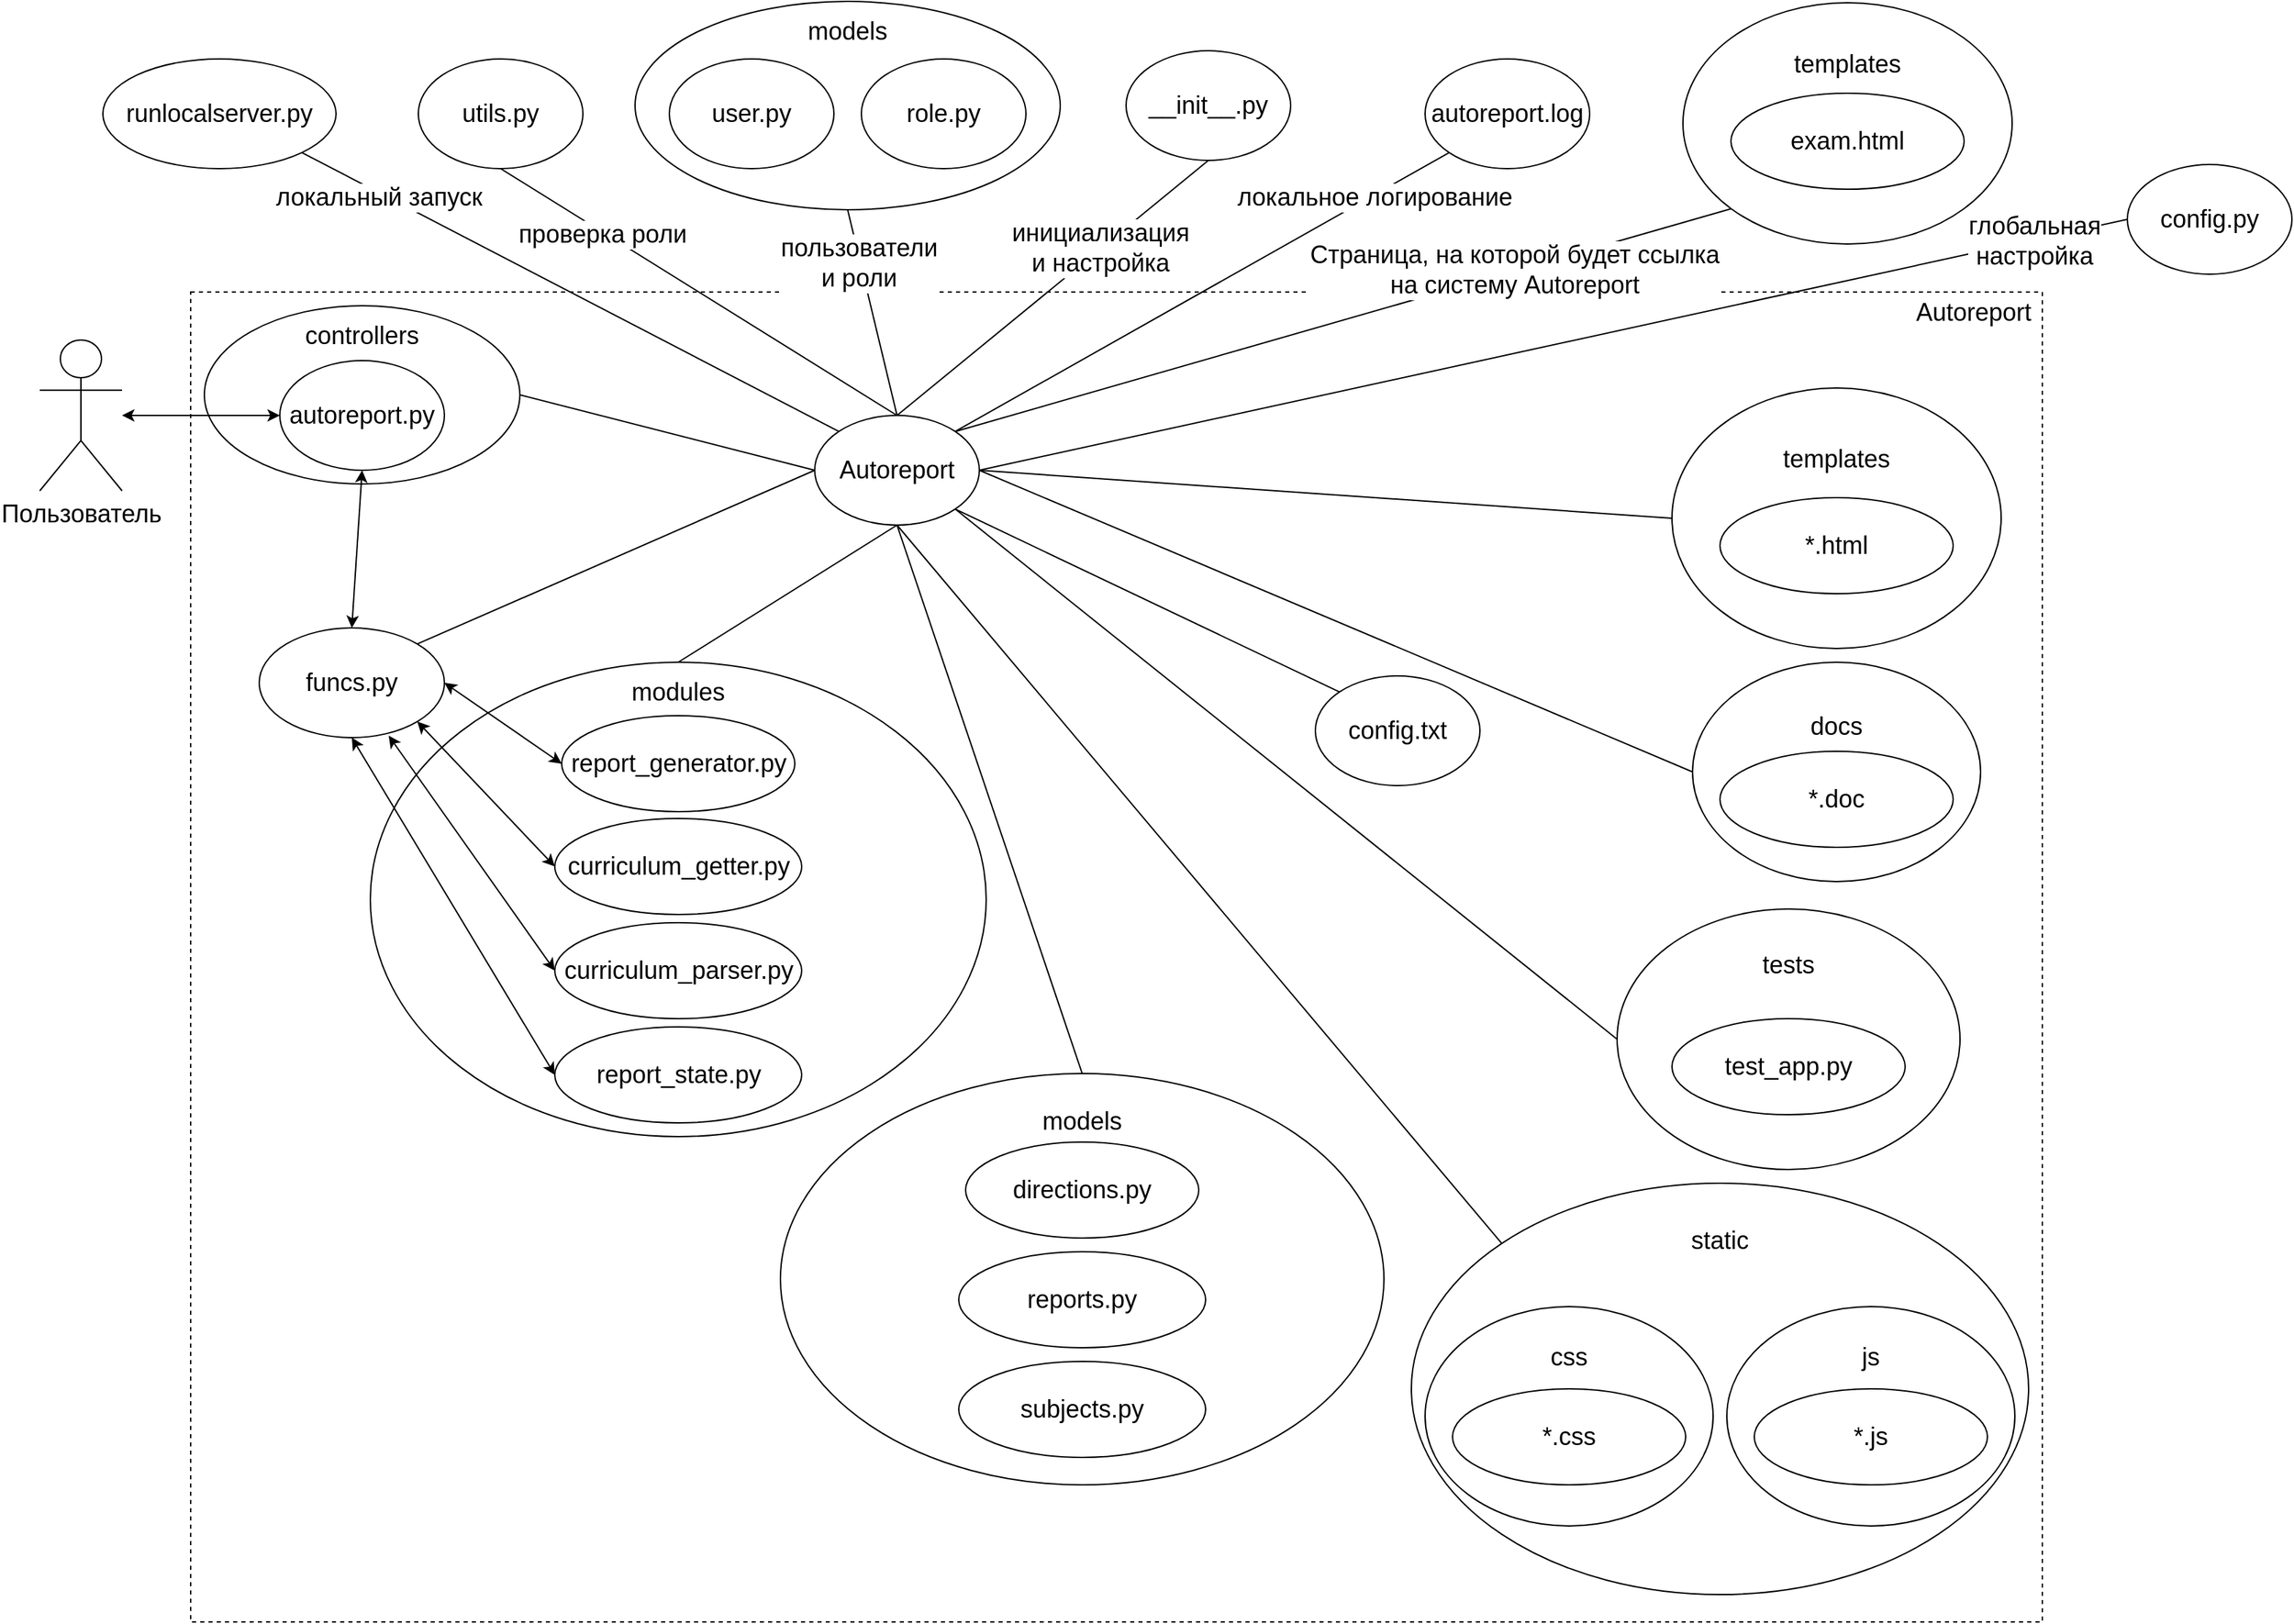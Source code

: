 <mxfile version="21.1.4" type="device">
  <diagram name="Страница 1" id="IZV1Hm3tQNgpVBTpKS9V">
    <mxGraphModel dx="3183" dy="1196" grid="0" gridSize="10" guides="1" tooltips="1" connect="1" arrows="1" fold="1" page="1" pageScale="1" pageWidth="850" pageHeight="1100" math="0" shadow="0">
      <root>
        <mxCell id="0" />
        <mxCell id="1" parent="0" />
        <mxCell id="Ub1_vusqEFFK5saVrgV2-54" value="" style="rounded=0;whiteSpace=wrap;html=1;dashed=1;" parent="1" vertex="1">
          <mxGeometry x="-166" y="936" width="1350" height="970" as="geometry" />
        </mxCell>
        <mxCell id="Ub1_vusqEFFK5saVrgV2-55" style="rounded=0;orthogonalLoop=1;jettySize=auto;html=1;exitX=1;exitY=0.5;exitDx=0;exitDy=0;entryX=0;entryY=0.5;entryDx=0;entryDy=0;endArrow=none;endFill=0;" parent="1" source="Ub1_vusqEFFK5saVrgV2-57" target="Ub1_vusqEFFK5saVrgV2-65" edge="1">
          <mxGeometry relative="1" as="geometry" />
        </mxCell>
        <mxCell id="e946zQjXqCSujgcdU_Z0-1" value="&lt;div&gt;&lt;font style=&quot;font-size: 18px;&quot;&gt;глобальная&lt;/font&gt;&lt;/div&gt;&lt;div&gt;&lt;font style=&quot;font-size: 18px;&quot;&gt;настройка&lt;br&gt;&lt;/font&gt;&lt;/div&gt;" style="edgeLabel;html=1;align=center;verticalAlign=middle;resizable=0;points=[];" vertex="1" connectable="0" parent="Ub1_vusqEFFK5saVrgV2-55">
          <mxGeometry x="0.655" y="-6" relative="1" as="geometry">
            <mxPoint x="75" y="-22" as="offset" />
          </mxGeometry>
        </mxCell>
        <mxCell id="Ub1_vusqEFFK5saVrgV2-56" style="rounded=0;orthogonalLoop=1;jettySize=auto;html=1;exitX=0;exitY=0.5;exitDx=0;exitDy=0;entryX=1;entryY=0.5;entryDx=0;entryDy=0;endArrow=none;endFill=0;" parent="1" source="Ub1_vusqEFFK5saVrgV2-57" target="Ub1_vusqEFFK5saVrgV2-59" edge="1">
          <mxGeometry relative="1" as="geometry" />
        </mxCell>
        <mxCell id="Ub1_vusqEFFK5saVrgV2-57" value="&lt;font style=&quot;font-size: 18px;&quot;&gt;Autoreport&lt;/font&gt;" style="ellipse;whiteSpace=wrap;html=1;" parent="1" vertex="1">
          <mxGeometry x="289" y="1026" width="120" height="80" as="geometry" />
        </mxCell>
        <mxCell id="Ub1_vusqEFFK5saVrgV2-58" value="&lt;div&gt;&lt;font style=&quot;font-size: 18px;&quot;&gt;templates&lt;br&gt;&lt;/font&gt;&lt;/div&gt;&lt;div&gt;&lt;font style=&quot;font-size: 18px;&quot;&gt;&lt;br&gt;&lt;/font&gt;&lt;/div&gt;&lt;div&gt;&lt;font style=&quot;font-size: 18px;&quot;&gt;&lt;br&gt;&lt;/font&gt;&lt;/div&gt;&lt;div&gt;&lt;font style=&quot;font-size: 18px;&quot;&gt;&lt;br&gt;&lt;/font&gt;&lt;/div&gt;&lt;div&gt;&lt;font style=&quot;font-size: 18px;&quot;&gt;&lt;br&gt;&lt;/font&gt;&lt;/div&gt;" style="ellipse;whiteSpace=wrap;html=1;" parent="1" vertex="1">
          <mxGeometry x="914" y="1006" width="240" height="190" as="geometry" />
        </mxCell>
        <mxCell id="Ub1_vusqEFFK5saVrgV2-59" value="&lt;div&gt;&lt;font style=&quot;font-size: 18px;&quot;&gt;controllers&lt;/font&gt;&lt;/div&gt;&lt;div&gt;&lt;font style=&quot;font-size: 18px;&quot;&gt;&lt;br&gt;&lt;/font&gt;&lt;/div&gt;&lt;div&gt;&lt;font style=&quot;font-size: 18px;&quot;&gt;&lt;br&gt;&lt;/font&gt;&lt;/div&gt;&lt;div&gt;&lt;font style=&quot;font-size: 18px;&quot;&gt;&lt;br&gt;&lt;/font&gt;&lt;/div&gt;&lt;div&gt;&lt;font style=&quot;font-size: 18px;&quot;&gt;&lt;br&gt;&lt;/font&gt;&lt;/div&gt;" style="ellipse;whiteSpace=wrap;html=1;" parent="1" vertex="1">
          <mxGeometry x="-156" y="946" width="230" height="130" as="geometry" />
        </mxCell>
        <mxCell id="Ub1_vusqEFFK5saVrgV2-60" value="&lt;div&gt;&lt;font style=&quot;font-size: 18px;&quot;&gt;static&lt;br&gt;&lt;/font&gt;&lt;/div&gt;&lt;div&gt;&lt;font style=&quot;font-size: 18px;&quot;&gt;&lt;br&gt;&lt;/font&gt;&lt;/div&gt;&lt;div&gt;&lt;font style=&quot;font-size: 18px;&quot;&gt;&lt;br&gt;&lt;/font&gt;&lt;/div&gt;&lt;div&gt;&lt;font style=&quot;font-size: 18px;&quot;&gt;&lt;br&gt;&lt;/font&gt;&lt;/div&gt;&lt;div&gt;&lt;font style=&quot;font-size: 18px;&quot;&gt;&lt;br&gt;&lt;/font&gt;&lt;/div&gt;&lt;div&gt;&lt;font style=&quot;font-size: 18px;&quot;&gt;&lt;br&gt;&lt;/font&gt;&lt;/div&gt;&lt;div&gt;&lt;font style=&quot;font-size: 18px;&quot;&gt;&lt;br&gt;&lt;/font&gt;&lt;/div&gt;&lt;div&gt;&lt;font style=&quot;font-size: 18px;&quot;&gt;&lt;br&gt;&lt;/font&gt;&lt;/div&gt;&lt;div&gt;&lt;font style=&quot;font-size: 18px;&quot;&gt;&lt;br&gt;&lt;/font&gt;&lt;/div&gt;&lt;div&gt;&lt;font style=&quot;font-size: 18px;&quot;&gt;&lt;br&gt;&lt;/font&gt;&lt;/div&gt;&lt;div&gt;&lt;font style=&quot;font-size: 18px;&quot;&gt;&lt;br&gt;&lt;/font&gt;&lt;/div&gt;" style="ellipse;whiteSpace=wrap;html=1;" parent="1" vertex="1">
          <mxGeometry x="724" y="1586" width="450" height="300" as="geometry" />
        </mxCell>
        <mxCell id="Ub1_vusqEFFK5saVrgV2-61" value="&lt;font style=&quot;font-size: 18px;&quot;&gt;autoreport.py&lt;/font&gt;" style="ellipse;whiteSpace=wrap;html=1;" parent="1" vertex="1">
          <mxGeometry x="-101" y="986" width="120" height="80" as="geometry" />
        </mxCell>
        <mxCell id="Ub1_vusqEFFK5saVrgV2-62" value="&lt;font style=&quot;font-size: 18px;&quot;&gt;funcs.py&lt;/font&gt;" style="ellipse;whiteSpace=wrap;html=1;" parent="1" vertex="1">
          <mxGeometry x="-116" y="1181" width="135" height="80" as="geometry" />
        </mxCell>
        <mxCell id="Ub1_vusqEFFK5saVrgV2-63" value="&lt;div&gt;&lt;font style=&quot;font-size: 18px;&quot;&gt;tests&lt;br&gt;&lt;/font&gt;&lt;/div&gt;&lt;div&gt;&lt;font style=&quot;font-size: 18px;&quot;&gt;&lt;br&gt;&lt;/font&gt;&lt;/div&gt;&lt;div&gt;&lt;font style=&quot;font-size: 18px;&quot;&gt;&lt;br&gt;&lt;/font&gt;&lt;/div&gt;&lt;div&gt;&lt;font style=&quot;font-size: 18px;&quot;&gt;&lt;br&gt;&lt;/font&gt;&lt;/div&gt;&lt;div&gt;&lt;font style=&quot;font-size: 18px;&quot;&gt;&lt;br&gt;&lt;/font&gt;&lt;/div&gt;&lt;div&gt;&lt;font style=&quot;font-size: 18px;&quot;&gt;&lt;br&gt;&lt;/font&gt;&lt;/div&gt;" style="ellipse;whiteSpace=wrap;html=1;" parent="1" vertex="1">
          <mxGeometry x="874" y="1386" width="250" height="190" as="geometry" />
        </mxCell>
        <mxCell id="Ub1_vusqEFFK5saVrgV2-64" value="&lt;div&gt;&lt;font style=&quot;font-size: 18px;&quot;&gt;docs&lt;br&gt;&lt;/font&gt;&lt;/div&gt;&lt;div&gt;&lt;font style=&quot;font-size: 18px;&quot;&gt;&lt;br&gt;&lt;/font&gt;&lt;/div&gt;&lt;div&gt;&lt;font style=&quot;font-size: 18px;&quot;&gt;&lt;br&gt;&lt;/font&gt;&lt;/div&gt;&lt;div&gt;&lt;font style=&quot;font-size: 18px;&quot;&gt;&lt;br&gt;&lt;/font&gt;&lt;/div&gt;" style="ellipse;whiteSpace=wrap;html=1;" parent="1" vertex="1">
          <mxGeometry x="929" y="1206" width="210" height="160" as="geometry" />
        </mxCell>
        <mxCell id="Ub1_vusqEFFK5saVrgV2-65" value="&lt;font style=&quot;font-size: 18px;&quot;&gt;config.py&lt;/font&gt;" style="ellipse;whiteSpace=wrap;html=1;" parent="1" vertex="1">
          <mxGeometry x="1246" y="843" width="120" height="80" as="geometry" />
        </mxCell>
        <mxCell id="Ub1_vusqEFFK5saVrgV2-66" value="&lt;font style=&quot;font-size: 18px;&quot;&gt;config.txt&lt;/font&gt;" style="ellipse;whiteSpace=wrap;html=1;" parent="1" vertex="1">
          <mxGeometry x="654" y="1216" width="120" height="80" as="geometry" />
        </mxCell>
        <mxCell id="Ub1_vusqEFFK5saVrgV2-67" style="rounded=0;orthogonalLoop=1;jettySize=auto;html=1;exitX=0;exitY=0.5;exitDx=0;exitDy=0;entryX=1;entryY=0;entryDx=0;entryDy=0;endArrow=none;endFill=0;" parent="1" source="Ub1_vusqEFFK5saVrgV2-57" target="Ub1_vusqEFFK5saVrgV2-62" edge="1">
          <mxGeometry relative="1" as="geometry">
            <mxPoint x="299" y="1076" as="sourcePoint" />
            <mxPoint x="214" y="1036" as="targetPoint" />
          </mxGeometry>
        </mxCell>
        <mxCell id="Ub1_vusqEFFK5saVrgV2-68" style="rounded=0;orthogonalLoop=1;jettySize=auto;html=1;exitX=1;exitY=1;exitDx=0;exitDy=0;entryX=0;entryY=0;entryDx=0;entryDy=0;endArrow=none;endFill=0;" parent="1" source="Ub1_vusqEFFK5saVrgV2-57" target="Ub1_vusqEFFK5saVrgV2-66" edge="1">
          <mxGeometry relative="1" as="geometry">
            <mxPoint x="401" y="1104" as="sourcePoint" />
            <mxPoint x="542" y="1418" as="targetPoint" />
          </mxGeometry>
        </mxCell>
        <mxCell id="Ub1_vusqEFFK5saVrgV2-69" style="rounded=0;orthogonalLoop=1;jettySize=auto;html=1;exitX=1;exitY=1;exitDx=0;exitDy=0;entryX=0;entryY=0.5;entryDx=0;entryDy=0;endArrow=none;endFill=0;" parent="1" source="Ub1_vusqEFFK5saVrgV2-57" target="Ub1_vusqEFFK5saVrgV2-63" edge="1">
          <mxGeometry relative="1" as="geometry">
            <mxPoint x="401" y="1104" as="sourcePoint" />
            <mxPoint x="582" y="1328" as="targetPoint" />
          </mxGeometry>
        </mxCell>
        <mxCell id="Ub1_vusqEFFK5saVrgV2-70" style="rounded=0;orthogonalLoop=1;jettySize=auto;html=1;exitX=1;exitY=0.5;exitDx=0;exitDy=0;entryX=0;entryY=0.5;entryDx=0;entryDy=0;endArrow=none;endFill=0;" parent="1" source="Ub1_vusqEFFK5saVrgV2-57" target="Ub1_vusqEFFK5saVrgV2-64" edge="1">
          <mxGeometry relative="1" as="geometry">
            <mxPoint x="401" y="1104" as="sourcePoint" />
            <mxPoint x="604" y="1276" as="targetPoint" />
          </mxGeometry>
        </mxCell>
        <mxCell id="Ub1_vusqEFFK5saVrgV2-71" style="rounded=0;orthogonalLoop=1;jettySize=auto;html=1;exitX=0.5;exitY=1;exitDx=0;exitDy=0;entryX=0;entryY=0;entryDx=0;entryDy=0;endArrow=none;endFill=0;" parent="1" source="Ub1_vusqEFFK5saVrgV2-57" target="Ub1_vusqEFFK5saVrgV2-60" edge="1">
          <mxGeometry relative="1" as="geometry">
            <mxPoint x="419" y="1076" as="sourcePoint" />
            <mxPoint x="624" y="1186" as="targetPoint" />
          </mxGeometry>
        </mxCell>
        <mxCell id="Ub1_vusqEFFK5saVrgV2-72" style="rounded=0;orthogonalLoop=1;jettySize=auto;html=1;exitX=1;exitY=0.5;exitDx=0;exitDy=0;entryX=0;entryY=0.5;entryDx=0;entryDy=0;endArrow=none;endFill=0;" parent="1" source="Ub1_vusqEFFK5saVrgV2-57" target="Ub1_vusqEFFK5saVrgV2-58" edge="1">
          <mxGeometry relative="1" as="geometry">
            <mxPoint x="419" y="1076" as="sourcePoint" />
            <mxPoint x="494" y="1026" as="targetPoint" />
          </mxGeometry>
        </mxCell>
        <mxCell id="Ub1_vusqEFFK5saVrgV2-73" value="&lt;font style=&quot;font-size: 18px;&quot;&gt;Autoreport&lt;/font&gt;" style="text;html=1;strokeColor=none;fillColor=none;align=center;verticalAlign=middle;whiteSpace=wrap;rounded=0;" parent="1" vertex="1">
          <mxGeometry x="1084" y="936" width="100" height="30" as="geometry" />
        </mxCell>
        <mxCell id="Ub1_vusqEFFK5saVrgV2-74" value="&lt;font style=&quot;font-size: 18px;&quot;&gt;Пользователь&lt;/font&gt;" style="shape=umlActor;verticalLabelPosition=bottom;verticalAlign=top;html=1;outlineConnect=0;" parent="1" vertex="1">
          <mxGeometry x="-276" y="971" width="60" height="110" as="geometry" />
        </mxCell>
        <mxCell id="Ub1_vusqEFFK5saVrgV2-75" style="rounded=0;orthogonalLoop=1;jettySize=auto;html=1;entryX=0;entryY=0.5;entryDx=0;entryDy=0;startArrow=classic;startFill=1;" parent="1" source="Ub1_vusqEFFK5saVrgV2-74" target="Ub1_vusqEFFK5saVrgV2-61" edge="1">
          <mxGeometry relative="1" as="geometry">
            <mxPoint x="104" y="1116" as="sourcePoint" />
            <mxPoint x="139" y="1136" as="targetPoint" />
          </mxGeometry>
        </mxCell>
        <mxCell id="Ub1_vusqEFFK5saVrgV2-76" value="&lt;font style=&quot;font-size: 18px;&quot;&gt;autoreport.log&lt;/font&gt;" style="ellipse;whiteSpace=wrap;html=1;" parent="1" vertex="1">
          <mxGeometry x="734" y="766" width="120" height="80" as="geometry" />
        </mxCell>
        <mxCell id="Ub1_vusqEFFK5saVrgV2-77" value="&lt;font style=&quot;font-size: 18px;&quot;&gt;__init__.py&lt;/font&gt;" style="ellipse;whiteSpace=wrap;html=1;" parent="1" vertex="1">
          <mxGeometry x="516" y="760" width="120" height="80" as="geometry" />
        </mxCell>
        <mxCell id="Ub1_vusqEFFK5saVrgV2-78" value="&lt;font style=&quot;font-size: 18px;&quot;&gt;runlocalserver.py&lt;/font&gt;" style="ellipse;whiteSpace=wrap;html=1;" parent="1" vertex="1">
          <mxGeometry x="-230" y="766" width="170" height="80" as="geometry" />
        </mxCell>
        <mxCell id="Ub1_vusqEFFK5saVrgV2-79" style="rounded=0;orthogonalLoop=1;jettySize=auto;html=1;exitX=1;exitY=0;exitDx=0;exitDy=0;entryX=0;entryY=1;entryDx=0;entryDy=0;endArrow=none;endFill=0;" parent="1" source="Ub1_vusqEFFK5saVrgV2-57" target="Ub1_vusqEFFK5saVrgV2-76" edge="1">
          <mxGeometry relative="1" as="geometry">
            <mxPoint x="419" y="1076" as="sourcePoint" />
            <mxPoint x="494" y="1026" as="targetPoint" />
          </mxGeometry>
        </mxCell>
        <mxCell id="Ub1_vusqEFFK5saVrgV2-80" value="&lt;font style=&quot;font-size: 18px;&quot;&gt;локальное логирование&lt;br&gt;&lt;/font&gt;" style="edgeLabel;html=1;align=center;verticalAlign=middle;resizable=0;points=[];" parent="Ub1_vusqEFFK5saVrgV2-79" vertex="1" connectable="0">
          <mxGeometry x="0.384" y="-1" relative="1" as="geometry">
            <mxPoint x="56" y="-31" as="offset" />
          </mxGeometry>
        </mxCell>
        <mxCell id="Ub1_vusqEFFK5saVrgV2-81" style="rounded=0;orthogonalLoop=1;jettySize=auto;html=1;exitX=0.5;exitY=0;exitDx=0;exitDy=0;entryX=0.5;entryY=1;entryDx=0;entryDy=0;endArrow=none;endFill=0;" parent="1" source="Ub1_vusqEFFK5saVrgV2-57" target="Ub1_vusqEFFK5saVrgV2-77" edge="1">
          <mxGeometry relative="1" as="geometry">
            <mxPoint x="401" y="1048" as="sourcePoint" />
            <mxPoint x="437" y="944" as="targetPoint" />
          </mxGeometry>
        </mxCell>
        <mxCell id="Ub1_vusqEFFK5saVrgV2-82" value="&lt;div&gt;&lt;font style=&quot;font-size: 18px;&quot;&gt;инициализация&lt;/font&gt;&lt;/div&gt;&lt;div&gt;&lt;font style=&quot;font-size: 18px;&quot;&gt;и настройка&lt;/font&gt;&lt;/div&gt;" style="edgeLabel;html=1;align=center;verticalAlign=middle;resizable=0;points=[];" parent="Ub1_vusqEFFK5saVrgV2-81" vertex="1" connectable="0">
          <mxGeometry x="0.308" y="1" relative="1" as="geometry">
            <mxPoint as="offset" />
          </mxGeometry>
        </mxCell>
        <mxCell id="Ub1_vusqEFFK5saVrgV2-83" style="rounded=0;orthogonalLoop=1;jettySize=auto;html=1;exitX=0;exitY=0;exitDx=0;exitDy=0;entryX=1;entryY=1;entryDx=0;entryDy=0;endArrow=none;endFill=0;" parent="1" source="Ub1_vusqEFFK5saVrgV2-57" target="Ub1_vusqEFFK5saVrgV2-78" edge="1">
          <mxGeometry relative="1" as="geometry">
            <mxPoint x="401" y="1048" as="sourcePoint" />
            <mxPoint x="482" y="954" as="targetPoint" />
          </mxGeometry>
        </mxCell>
        <mxCell id="Ub1_vusqEFFK5saVrgV2-84" value="&lt;font style=&quot;font-size: 18px;&quot;&gt;локальный запуск&lt;br&gt;&lt;/font&gt;" style="edgeLabel;html=1;align=center;verticalAlign=middle;resizable=0;points=[];" parent="Ub1_vusqEFFK5saVrgV2-83" vertex="1" connectable="0">
          <mxGeometry x="0.711" y="4" relative="1" as="geometry">
            <mxPoint x="1" as="offset" />
          </mxGeometry>
        </mxCell>
        <mxCell id="Ub1_vusqEFFK5saVrgV2-85" value="&lt;font style=&quot;font-size: 18px;&quot;&gt;utils.py&lt;/font&gt;" style="ellipse;whiteSpace=wrap;html=1;" parent="1" vertex="1">
          <mxGeometry y="766" width="120" height="80" as="geometry" />
        </mxCell>
        <mxCell id="Ub1_vusqEFFK5saVrgV2-86" style="rounded=0;orthogonalLoop=1;jettySize=auto;html=1;exitX=0.5;exitY=0;exitDx=0;exitDy=0;entryX=0.5;entryY=1;entryDx=0;entryDy=0;endArrow=none;endFill=0;" parent="1" source="Ub1_vusqEFFK5saVrgV2-57" target="Ub1_vusqEFFK5saVrgV2-85" edge="1">
          <mxGeometry relative="1" as="geometry">
            <mxPoint x="359" y="1036" as="sourcePoint" />
            <mxPoint x="474" y="926" as="targetPoint" />
          </mxGeometry>
        </mxCell>
        <mxCell id="Ub1_vusqEFFK5saVrgV2-87" value="&lt;font style=&quot;font-size: 18px;&quot;&gt;проверка роли&lt;br&gt;&lt;/font&gt;" style="edgeLabel;html=1;align=center;verticalAlign=middle;resizable=0;points=[];" parent="Ub1_vusqEFFK5saVrgV2-86" vertex="1" connectable="0">
          <mxGeometry x="0.482" y="1" relative="1" as="geometry">
            <mxPoint as="offset" />
          </mxGeometry>
        </mxCell>
        <mxCell id="Ub1_vusqEFFK5saVrgV2-88" style="rounded=0;orthogonalLoop=1;jettySize=auto;html=1;exitX=0.5;exitY=1;exitDx=0;exitDy=0;entryX=0.5;entryY=0;entryDx=0;entryDy=0;startArrow=classic;startFill=1;" parent="1" source="Ub1_vusqEFFK5saVrgV2-61" target="Ub1_vusqEFFK5saVrgV2-62" edge="1">
          <mxGeometry relative="1" as="geometry">
            <mxPoint x="89" y="1326" as="sourcePoint" />
            <mxPoint x="159" y="1164" as="targetPoint" />
          </mxGeometry>
        </mxCell>
        <mxCell id="Ub1_vusqEFFK5saVrgV2-89" value="&lt;div&gt;&lt;font style=&quot;font-size: 18px;&quot;&gt;modules&lt;br&gt;&lt;/font&gt;&lt;/div&gt;&lt;div&gt;&lt;font style=&quot;font-size: 18px;&quot;&gt;&lt;br&gt;&lt;/font&gt;&lt;/div&gt;&lt;div&gt;&lt;font style=&quot;font-size: 18px;&quot;&gt;&lt;br&gt;&lt;/font&gt;&lt;/div&gt;&lt;div&gt;&lt;font style=&quot;font-size: 18px;&quot;&gt;&lt;br&gt;&lt;/font&gt;&lt;/div&gt;&lt;div&gt;&lt;font style=&quot;font-size: 18px;&quot;&gt;&lt;br&gt;&lt;/font&gt;&lt;/div&gt;&lt;div&gt;&lt;font style=&quot;font-size: 18px;&quot;&gt;&lt;br&gt;&lt;/font&gt;&lt;/div&gt;&lt;div&gt;&lt;font style=&quot;font-size: 18px;&quot;&gt;&lt;br&gt;&lt;/font&gt;&lt;/div&gt;&lt;div&gt;&lt;font style=&quot;font-size: 18px;&quot;&gt;&lt;br&gt;&lt;/font&gt;&lt;/div&gt;&lt;div&gt;&lt;font style=&quot;font-size: 18px;&quot;&gt;&lt;br&gt;&lt;/font&gt;&lt;/div&gt;&lt;div&gt;&lt;br&gt;&lt;/div&gt;&lt;div&gt;&lt;br&gt;&lt;/div&gt;&lt;div&gt;&lt;br&gt;&lt;/div&gt;&lt;div&gt;&lt;br&gt;&lt;/div&gt;&lt;div&gt;&lt;br&gt;&lt;/div&gt;&lt;div&gt;&lt;br&gt;&lt;/div&gt;&lt;div&gt;&lt;br&gt;&lt;/div&gt;&lt;div&gt;&lt;br&gt;&lt;/div&gt;&lt;div&gt;&lt;br&gt;&lt;/div&gt;" style="ellipse;whiteSpace=wrap;html=1;" parent="1" vertex="1">
          <mxGeometry x="-35" y="1206" width="449" height="346" as="geometry" />
        </mxCell>
        <mxCell id="Ub1_vusqEFFK5saVrgV2-90" value="&lt;font style=&quot;font-size: 18px;&quot;&gt;curriculum_getter.py&lt;/font&gt;" style="ellipse;whiteSpace=wrap;html=1;" parent="1" vertex="1">
          <mxGeometry x="99.5" y="1320" width="180" height="70" as="geometry" />
        </mxCell>
        <mxCell id="Ub1_vusqEFFK5saVrgV2-91" value="&lt;font style=&quot;font-size: 18px;&quot;&gt;curriculum_parser.py&lt;/font&gt;" style="ellipse;whiteSpace=wrap;html=1;" parent="1" vertex="1">
          <mxGeometry x="99.5" y="1396" width="180" height="70" as="geometry" />
        </mxCell>
        <mxCell id="Ub1_vusqEFFK5saVrgV2-92" value="&lt;font style=&quot;font-size: 18px;&quot;&gt;report_generator.py&lt;/font&gt;" style="ellipse;whiteSpace=wrap;html=1;" parent="1" vertex="1">
          <mxGeometry x="104.5" y="1245" width="170" height="70" as="geometry" />
        </mxCell>
        <mxCell id="Ub1_vusqEFFK5saVrgV2-93" style="rounded=0;orthogonalLoop=1;jettySize=auto;html=1;exitX=0.5;exitY=1;exitDx=0;exitDy=0;entryX=0.5;entryY=0;entryDx=0;entryDy=0;endArrow=none;endFill=0;" parent="1" source="Ub1_vusqEFFK5saVrgV2-57" target="Ub1_vusqEFFK5saVrgV2-89" edge="1">
          <mxGeometry relative="1" as="geometry">
            <mxPoint x="299" y="1076" as="sourcePoint" />
            <mxPoint x="9" y="1203" as="targetPoint" />
          </mxGeometry>
        </mxCell>
        <mxCell id="Ub1_vusqEFFK5saVrgV2-94" style="rounded=0;orthogonalLoop=1;jettySize=auto;html=1;exitX=0;exitY=0.5;exitDx=0;exitDy=0;entryX=1;entryY=0.5;entryDx=0;entryDy=0;startArrow=classic;startFill=1;" parent="1" source="Ub1_vusqEFFK5saVrgV2-92" target="Ub1_vusqEFFK5saVrgV2-62" edge="1">
          <mxGeometry relative="1" as="geometry">
            <mxPoint x="-31" y="1076" as="sourcePoint" />
            <mxPoint x="-38" y="1191" as="targetPoint" />
          </mxGeometry>
        </mxCell>
        <mxCell id="Ub1_vusqEFFK5saVrgV2-95" style="rounded=0;orthogonalLoop=1;jettySize=auto;html=1;exitX=0;exitY=0.5;exitDx=0;exitDy=0;entryX=1;entryY=1;entryDx=0;entryDy=0;startArrow=classic;startFill=1;" parent="1" source="Ub1_vusqEFFK5saVrgV2-90" target="Ub1_vusqEFFK5saVrgV2-62" edge="1">
          <mxGeometry relative="1" as="geometry">
            <mxPoint x="139" y="1291" as="sourcePoint" />
            <mxPoint x="9" y="1259" as="targetPoint" />
          </mxGeometry>
        </mxCell>
        <mxCell id="Ub1_vusqEFFK5saVrgV2-96" style="rounded=0;orthogonalLoop=1;jettySize=auto;html=1;exitX=0;exitY=0.5;exitDx=0;exitDy=0;entryX=0.699;entryY=0.982;entryDx=0;entryDy=0;startArrow=classic;startFill=1;entryPerimeter=0;" parent="1" source="Ub1_vusqEFFK5saVrgV2-91" target="Ub1_vusqEFFK5saVrgV2-62" edge="1">
          <mxGeometry relative="1" as="geometry">
            <mxPoint x="134" y="1371" as="sourcePoint" />
            <mxPoint x="9" y="1259" as="targetPoint" />
          </mxGeometry>
        </mxCell>
        <mxCell id="Ub1_vusqEFFK5saVrgV2-97" value="&lt;div&gt;&lt;font style=&quot;font-size: 18px;&quot;&gt;models&lt;/font&gt;&lt;/div&gt;&lt;div&gt;&lt;font style=&quot;font-size: 18px;&quot;&gt;&lt;br&gt;&lt;/font&gt;&lt;/div&gt;&lt;div&gt;&lt;font style=&quot;font-size: 18px;&quot;&gt;&lt;br&gt;&lt;/font&gt;&lt;/div&gt;&lt;div&gt;&lt;font style=&quot;font-size: 18px;&quot;&gt;&lt;br&gt;&lt;/font&gt;&lt;/div&gt;&lt;div&gt;&lt;font style=&quot;font-size: 18px;&quot;&gt;&lt;br&gt;&lt;/font&gt;&lt;/div&gt;&lt;div&gt;&lt;font style=&quot;font-size: 18px;&quot;&gt;&lt;br&gt;&lt;/font&gt;&lt;/div&gt;&lt;div&gt;&lt;font style=&quot;font-size: 18px;&quot;&gt;&lt;br&gt;&lt;/font&gt;&lt;/div&gt;&lt;div&gt;&lt;font style=&quot;font-size: 18px;&quot;&gt;&lt;br&gt;&lt;/font&gt;&lt;/div&gt;&lt;div&gt;&lt;font style=&quot;font-size: 18px;&quot;&gt;&lt;br&gt;&lt;/font&gt;&lt;/div&gt;&lt;div&gt;&lt;br&gt;&lt;/div&gt;&lt;div&gt;&lt;br&gt;&lt;/div&gt;&lt;div&gt;&lt;br&gt;&lt;/div&gt;&lt;div&gt;&lt;br&gt;&lt;/div&gt;" style="ellipse;whiteSpace=wrap;html=1;" parent="1" vertex="1">
          <mxGeometry x="264" y="1506" width="440" height="300" as="geometry" />
        </mxCell>
        <mxCell id="Ub1_vusqEFFK5saVrgV2-98" style="rounded=0;orthogonalLoop=1;jettySize=auto;html=1;exitX=0.5;exitY=1;exitDx=0;exitDy=0;entryX=0.5;entryY=0;entryDx=0;entryDy=0;endArrow=none;endFill=0;" parent="1" source="Ub1_vusqEFFK5saVrgV2-57" target="Ub1_vusqEFFK5saVrgV2-97" edge="1">
          <mxGeometry relative="1" as="geometry">
            <mxPoint x="401" y="1104" as="sourcePoint" />
            <mxPoint x="542" y="1418" as="targetPoint" />
          </mxGeometry>
        </mxCell>
        <mxCell id="Ub1_vusqEFFK5saVrgV2-99" value="&lt;div&gt;&lt;font style=&quot;font-size: 18px;&quot;&gt;models&lt;br&gt;&lt;/font&gt;&lt;/div&gt;&lt;div&gt;&lt;font style=&quot;font-size: 18px;&quot;&gt;&lt;br&gt;&lt;/font&gt;&lt;/div&gt;&lt;div&gt;&lt;font style=&quot;font-size: 18px;&quot;&gt;&lt;br&gt;&lt;/font&gt;&lt;/div&gt;&lt;div&gt;&lt;font style=&quot;font-size: 18px;&quot;&gt;&lt;br&gt;&lt;/font&gt;&lt;/div&gt;&lt;div&gt;&lt;font style=&quot;font-size: 18px;&quot;&gt;&lt;br&gt;&lt;/font&gt;&lt;/div&gt;&lt;div&gt;&lt;font style=&quot;font-size: 18px;&quot;&gt;&lt;br&gt;&lt;/font&gt;&lt;/div&gt;" style="ellipse;whiteSpace=wrap;html=1;" parent="1" vertex="1">
          <mxGeometry x="158" y="724" width="310" height="152" as="geometry" />
        </mxCell>
        <mxCell id="Ub1_vusqEFFK5saVrgV2-100" style="rounded=0;orthogonalLoop=1;jettySize=auto;html=1;exitX=0.5;exitY=0;exitDx=0;exitDy=0;entryX=0.5;entryY=1;entryDx=0;entryDy=0;endArrow=none;endFill=0;" parent="1" source="Ub1_vusqEFFK5saVrgV2-57" target="Ub1_vusqEFFK5saVrgV2-99" edge="1">
          <mxGeometry relative="1" as="geometry">
            <mxPoint x="359" y="1036" as="sourcePoint" />
            <mxPoint x="474" y="926" as="targetPoint" />
          </mxGeometry>
        </mxCell>
        <mxCell id="Ub1_vusqEFFK5saVrgV2-101" value="&lt;div&gt;&lt;font style=&quot;font-size: 18px;&quot;&gt;пользователи&lt;/font&gt;&lt;/div&gt;&lt;div&gt;&lt;font style=&quot;font-size: 18px;&quot;&gt;и роли&lt;br&gt;&lt;/font&gt;&lt;/div&gt;" style="edgeLabel;html=1;align=center;verticalAlign=middle;resizable=0;points=[];" parent="Ub1_vusqEFFK5saVrgV2-100" vertex="1" connectable="0">
          <mxGeometry x="0.628" y="3" relative="1" as="geometry">
            <mxPoint x="4" y="10" as="offset" />
          </mxGeometry>
        </mxCell>
        <mxCell id="Ub1_vusqEFFK5saVrgV2-102" value="&lt;font style=&quot;font-size: 18px;&quot;&gt;role.py&lt;/font&gt;" style="ellipse;whiteSpace=wrap;html=1;" parent="1" vertex="1">
          <mxGeometry x="323" y="766" width="120" height="80" as="geometry" />
        </mxCell>
        <mxCell id="Ub1_vusqEFFK5saVrgV2-103" value="&lt;font style=&quot;font-size: 18px;&quot;&gt;user.py&lt;/font&gt;" style="ellipse;whiteSpace=wrap;html=1;" parent="1" vertex="1">
          <mxGeometry x="183" y="766" width="120" height="80" as="geometry" />
        </mxCell>
        <mxCell id="Ub1_vusqEFFK5saVrgV2-104" value="&lt;font style=&quot;font-size: 18px;&quot;&gt;reports.py&lt;/font&gt;" style="ellipse;whiteSpace=wrap;html=1;" parent="1" vertex="1">
          <mxGeometry x="394" y="1636" width="180" height="70" as="geometry" />
        </mxCell>
        <mxCell id="Ub1_vusqEFFK5saVrgV2-105" value="&lt;font style=&quot;font-size: 18px;&quot;&gt;subjects.py&lt;/font&gt;" style="ellipse;whiteSpace=wrap;html=1;" parent="1" vertex="1">
          <mxGeometry x="394" y="1716" width="180" height="70" as="geometry" />
        </mxCell>
        <mxCell id="Ub1_vusqEFFK5saVrgV2-106" value="&lt;font style=&quot;font-size: 18px;&quot;&gt;directions.py&lt;/font&gt;" style="ellipse;whiteSpace=wrap;html=1;" parent="1" vertex="1">
          <mxGeometry x="399" y="1556" width="170" height="70" as="geometry" />
        </mxCell>
        <mxCell id="Ub1_vusqEFFK5saVrgV2-107" value="&lt;font style=&quot;font-size: 18px;&quot;&gt;test_app.py&lt;/font&gt;" style="ellipse;whiteSpace=wrap;html=1;" parent="1" vertex="1">
          <mxGeometry x="914" y="1466" width="170" height="70" as="geometry" />
        </mxCell>
        <mxCell id="Ub1_vusqEFFK5saVrgV2-108" value="&lt;font style=&quot;font-size: 18px;&quot;&gt;*.doc&lt;/font&gt;" style="ellipse;whiteSpace=wrap;html=1;" parent="1" vertex="1">
          <mxGeometry x="949" y="1271" width="170" height="70" as="geometry" />
        </mxCell>
        <mxCell id="Ub1_vusqEFFK5saVrgV2-109" value="&lt;font style=&quot;font-size: 18px;&quot;&gt;*.html&lt;/font&gt;" style="ellipse;whiteSpace=wrap;html=1;" parent="1" vertex="1">
          <mxGeometry x="949" y="1086" width="170" height="70" as="geometry" />
        </mxCell>
        <mxCell id="Ub1_vusqEFFK5saVrgV2-110" value="&lt;div&gt;&lt;font style=&quot;font-size: 18px;&quot;&gt;css&lt;/font&gt;&lt;/div&gt;&lt;div&gt;&lt;font style=&quot;font-size: 18px;&quot;&gt;&lt;br&gt;&lt;/font&gt;&lt;/div&gt;&lt;div&gt;&lt;font style=&quot;font-size: 18px;&quot;&gt;&lt;br&gt;&lt;/font&gt;&lt;/div&gt;&lt;div&gt;&lt;font style=&quot;font-size: 18px;&quot;&gt;&lt;br&gt;&lt;/font&gt;&lt;/div&gt;&lt;div&gt;&lt;font style=&quot;font-size: 18px;&quot;&gt;&lt;br&gt;&lt;/font&gt;&lt;/div&gt;" style="ellipse;whiteSpace=wrap;html=1;" parent="1" vertex="1">
          <mxGeometry x="734" y="1676" width="210" height="160" as="geometry" />
        </mxCell>
        <mxCell id="Ub1_vusqEFFK5saVrgV2-111" value="&lt;div&gt;&lt;font style=&quot;font-size: 18px;&quot;&gt;js&lt;/font&gt;&lt;/div&gt;&lt;div&gt;&lt;font style=&quot;font-size: 18px;&quot;&gt;&lt;br&gt;&lt;/font&gt;&lt;/div&gt;&lt;div&gt;&lt;font style=&quot;font-size: 18px;&quot;&gt;&lt;br&gt;&lt;/font&gt;&lt;/div&gt;&lt;div&gt;&lt;font style=&quot;font-size: 18px;&quot;&gt;&lt;br&gt;&lt;/font&gt;&lt;/div&gt;&lt;div&gt;&lt;font style=&quot;font-size: 18px;&quot;&gt;&lt;br&gt;&lt;/font&gt;&lt;/div&gt;" style="ellipse;whiteSpace=wrap;html=1;" parent="1" vertex="1">
          <mxGeometry x="954" y="1676" width="210" height="160" as="geometry" />
        </mxCell>
        <mxCell id="Ub1_vusqEFFK5saVrgV2-112" value="&lt;font style=&quot;font-size: 18px;&quot;&gt;*.css&lt;/font&gt;" style="ellipse;whiteSpace=wrap;html=1;" parent="1" vertex="1">
          <mxGeometry x="754" y="1736" width="170" height="70" as="geometry" />
        </mxCell>
        <mxCell id="Ub1_vusqEFFK5saVrgV2-113" value="&lt;font style=&quot;font-size: 18px;&quot;&gt;*.js&lt;/font&gt;" style="ellipse;whiteSpace=wrap;html=1;" parent="1" vertex="1">
          <mxGeometry x="974" y="1736" width="170" height="70" as="geometry" />
        </mxCell>
        <mxCell id="Ub1_vusqEFFK5saVrgV2-114" value="&lt;div&gt;&lt;font style=&quot;font-size: 18px;&quot;&gt;templates&lt;br&gt;&lt;/font&gt;&lt;/div&gt;&lt;div&gt;&lt;font style=&quot;font-size: 18px;&quot;&gt;&lt;br&gt;&lt;/font&gt;&lt;/div&gt;&lt;div&gt;&lt;font style=&quot;font-size: 18px;&quot;&gt;&lt;br&gt;&lt;/font&gt;&lt;/div&gt;&lt;div&gt;&lt;font style=&quot;font-size: 18px;&quot;&gt;&lt;br&gt;&lt;/font&gt;&lt;/div&gt;&lt;div&gt;&lt;font style=&quot;font-size: 18px;&quot;&gt;&lt;br&gt;&lt;/font&gt;&lt;/div&gt;" style="ellipse;whiteSpace=wrap;html=1;" parent="1" vertex="1">
          <mxGeometry x="922" y="725" width="240" height="176" as="geometry" />
        </mxCell>
        <mxCell id="Ub1_vusqEFFK5saVrgV2-115" value="&lt;font style=&quot;font-size: 18px;&quot;&gt;exam.html&lt;/font&gt;" style="ellipse;whiteSpace=wrap;html=1;" parent="1" vertex="1">
          <mxGeometry x="957" y="791" width="170" height="70" as="geometry" />
        </mxCell>
        <mxCell id="Ub1_vusqEFFK5saVrgV2-116" style="rounded=0;orthogonalLoop=1;jettySize=auto;html=1;exitX=1;exitY=0;exitDx=0;exitDy=0;entryX=0;entryY=1;entryDx=0;entryDy=0;endArrow=none;endFill=0;" parent="1" source="Ub1_vusqEFFK5saVrgV2-57" target="Ub1_vusqEFFK5saVrgV2-114" edge="1">
          <mxGeometry relative="1" as="geometry">
            <mxPoint x="419" y="1076" as="sourcePoint" />
            <mxPoint x="734" y="1046" as="targetPoint" />
          </mxGeometry>
        </mxCell>
        <mxCell id="Ub1_vusqEFFK5saVrgV2-117" value="&lt;div&gt;&lt;font style=&quot;font-size: 18px;&quot;&gt;Страница, на которой будет ссылка&lt;/font&gt;&lt;/div&gt;&lt;div&gt;&lt;font style=&quot;font-size: 18px;&quot;&gt;на систему Autoreport&lt;br&gt;&lt;/font&gt;&lt;/div&gt;" style="edgeLabel;html=1;align=center;verticalAlign=middle;resizable=0;points=[];" parent="Ub1_vusqEFFK5saVrgV2-116" vertex="1" connectable="0">
          <mxGeometry x="0.44" y="1" relative="1" as="geometry">
            <mxPoint as="offset" />
          </mxGeometry>
        </mxCell>
        <mxCell id="Ub1_vusqEFFK5saVrgV2-118" value="&lt;font style=&quot;font-size: 18px;&quot;&gt;report_state.py&lt;/font&gt;" style="ellipse;whiteSpace=wrap;html=1;" parent="1" vertex="1">
          <mxGeometry x="99.5" y="1472" width="180" height="70" as="geometry" />
        </mxCell>
        <mxCell id="Ub1_vusqEFFK5saVrgV2-119" style="rounded=0;orthogonalLoop=1;jettySize=auto;html=1;exitX=0;exitY=0.5;exitDx=0;exitDy=0;entryX=0.5;entryY=1;entryDx=0;entryDy=0;startArrow=classic;startFill=1;" parent="1" source="Ub1_vusqEFFK5saVrgV2-118" target="Ub1_vusqEFFK5saVrgV2-62" edge="1">
          <mxGeometry relative="1" as="geometry">
            <mxPoint x="109" y="1441" as="sourcePoint" />
            <mxPoint x="-38" y="1271" as="targetPoint" />
          </mxGeometry>
        </mxCell>
      </root>
    </mxGraphModel>
  </diagram>
</mxfile>
